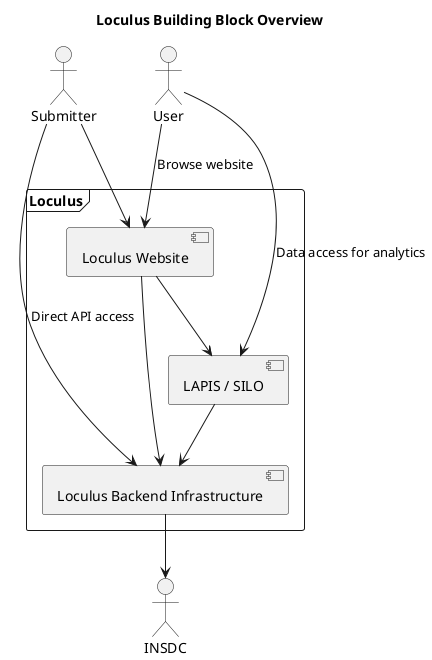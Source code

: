 @startuml

title Loculus Building Block Overview

actor User as user
actor Submitter as submitter
actor INSDC as insdc

frame Loculus as loculus {
    component "Loculus Website" as website
    component "Loculus Backend Infrastructure" as backend
    component "LAPIS / SILO" as lapis
}

submitter --> website
submitter -right-> backend : Direct API access

user --> website : Browse website
user --> lapis : Data access for analytics

website --> backend
website --> lapis
lapis --> backend

backend --> insdc


@enduml

